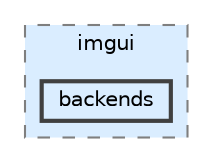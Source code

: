 digraph "build/vendor/imgui/CMakeFiles/imgui.dir/imgui/backends"
{
 // LATEX_PDF_SIZE
  bgcolor="transparent";
  edge [fontname=Helvetica,fontsize=10,labelfontname=Helvetica,labelfontsize=10];
  node [fontname=Helvetica,fontsize=10,shape=box,height=0.2,width=0.4];
  compound=true
  subgraph clusterdir_43d00e3a1cfd8b52ae2f4ab1dc506fd8 {
    graph [ bgcolor="#daedff", pencolor="grey50", label="imgui", fontname=Helvetica,fontsize=10 style="filled,dashed", URL="dir_43d00e3a1cfd8b52ae2f4ab1dc506fd8.html",tooltip=""]
  dir_a58cdb13abb373f0fbe4edb40da0f1a8 [label="backends", fillcolor="#daedff", color="grey25", style="filled,bold", URL="dir_a58cdb13abb373f0fbe4edb40da0f1a8.html",tooltip=""];
  }
}
